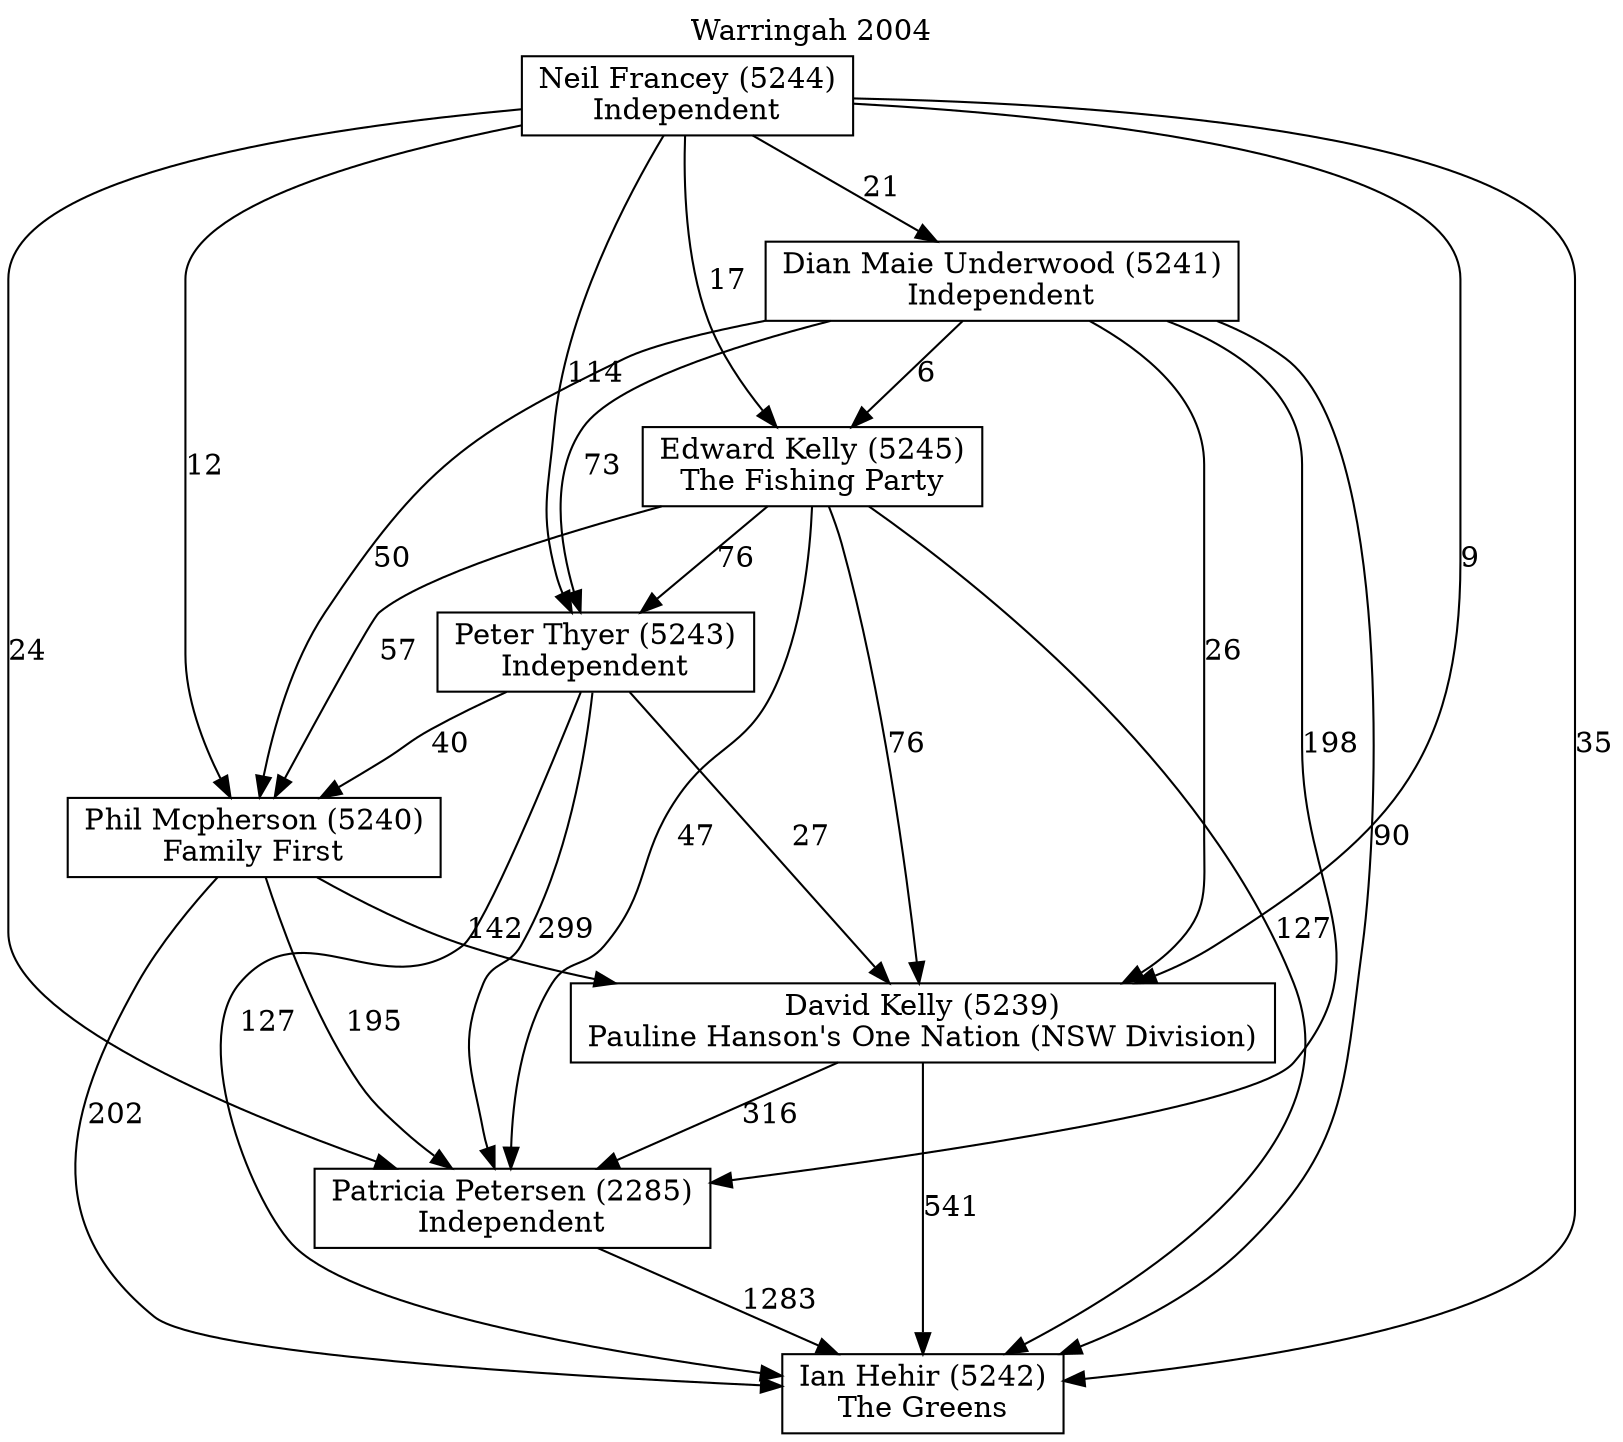 // House preference flow
digraph "Ian Hehir (5242)_Warringah_2004" {
	graph [label="Warringah 2004" labelloc=t mclimit=10]
	node [shape=box]
	"Ian Hehir (5242)" [label="Ian Hehir (5242)
The Greens"]
	"Patricia Petersen (2285)" [label="Patricia Petersen (2285)
Independent"]
	"David Kelly (5239)" [label="David Kelly (5239)
Pauline Hanson's One Nation (NSW Division)"]
	"Phil Mcpherson (5240)" [label="Phil Mcpherson (5240)
Family First"]
	"Peter Thyer (5243)" [label="Peter Thyer (5243)
Independent"]
	"Edward Kelly (5245)" [label="Edward Kelly (5245)
The Fishing Party"]
	"Dian Maie Underwood (5241)" [label="Dian Maie Underwood (5241)
Independent"]
	"Neil Francey (5244)" [label="Neil Francey (5244)
Independent"]
	"Ian Hehir (5242)" [label="Ian Hehir (5242)
The Greens"]
	"David Kelly (5239)" [label="David Kelly (5239)
Pauline Hanson's One Nation (NSW Division)"]
	"Phil Mcpherson (5240)" [label="Phil Mcpherson (5240)
Family First"]
	"Peter Thyer (5243)" [label="Peter Thyer (5243)
Independent"]
	"Edward Kelly (5245)" [label="Edward Kelly (5245)
The Fishing Party"]
	"Dian Maie Underwood (5241)" [label="Dian Maie Underwood (5241)
Independent"]
	"Neil Francey (5244)" [label="Neil Francey (5244)
Independent"]
	"Ian Hehir (5242)" [label="Ian Hehir (5242)
The Greens"]
	"Phil Mcpherson (5240)" [label="Phil Mcpherson (5240)
Family First"]
	"Peter Thyer (5243)" [label="Peter Thyer (5243)
Independent"]
	"Edward Kelly (5245)" [label="Edward Kelly (5245)
The Fishing Party"]
	"Dian Maie Underwood (5241)" [label="Dian Maie Underwood (5241)
Independent"]
	"Neil Francey (5244)" [label="Neil Francey (5244)
Independent"]
	"Ian Hehir (5242)" [label="Ian Hehir (5242)
The Greens"]
	"Peter Thyer (5243)" [label="Peter Thyer (5243)
Independent"]
	"Edward Kelly (5245)" [label="Edward Kelly (5245)
The Fishing Party"]
	"Dian Maie Underwood (5241)" [label="Dian Maie Underwood (5241)
Independent"]
	"Neil Francey (5244)" [label="Neil Francey (5244)
Independent"]
	"Ian Hehir (5242)" [label="Ian Hehir (5242)
The Greens"]
	"Edward Kelly (5245)" [label="Edward Kelly (5245)
The Fishing Party"]
	"Dian Maie Underwood (5241)" [label="Dian Maie Underwood (5241)
Independent"]
	"Neil Francey (5244)" [label="Neil Francey (5244)
Independent"]
	"Ian Hehir (5242)" [label="Ian Hehir (5242)
The Greens"]
	"Dian Maie Underwood (5241)" [label="Dian Maie Underwood (5241)
Independent"]
	"Neil Francey (5244)" [label="Neil Francey (5244)
Independent"]
	"Ian Hehir (5242)" [label="Ian Hehir (5242)
The Greens"]
	"Neil Francey (5244)" [label="Neil Francey (5244)
Independent"]
	"Neil Francey (5244)" [label="Neil Francey (5244)
Independent"]
	"Dian Maie Underwood (5241)" [label="Dian Maie Underwood (5241)
Independent"]
	"Neil Francey (5244)" [label="Neil Francey (5244)
Independent"]
	"Neil Francey (5244)" [label="Neil Francey (5244)
Independent"]
	"Edward Kelly (5245)" [label="Edward Kelly (5245)
The Fishing Party"]
	"Dian Maie Underwood (5241)" [label="Dian Maie Underwood (5241)
Independent"]
	"Neil Francey (5244)" [label="Neil Francey (5244)
Independent"]
	"Edward Kelly (5245)" [label="Edward Kelly (5245)
The Fishing Party"]
	"Neil Francey (5244)" [label="Neil Francey (5244)
Independent"]
	"Neil Francey (5244)" [label="Neil Francey (5244)
Independent"]
	"Dian Maie Underwood (5241)" [label="Dian Maie Underwood (5241)
Independent"]
	"Neil Francey (5244)" [label="Neil Francey (5244)
Independent"]
	"Neil Francey (5244)" [label="Neil Francey (5244)
Independent"]
	"Peter Thyer (5243)" [label="Peter Thyer (5243)
Independent"]
	"Edward Kelly (5245)" [label="Edward Kelly (5245)
The Fishing Party"]
	"Dian Maie Underwood (5241)" [label="Dian Maie Underwood (5241)
Independent"]
	"Neil Francey (5244)" [label="Neil Francey (5244)
Independent"]
	"Peter Thyer (5243)" [label="Peter Thyer (5243)
Independent"]
	"Dian Maie Underwood (5241)" [label="Dian Maie Underwood (5241)
Independent"]
	"Neil Francey (5244)" [label="Neil Francey (5244)
Independent"]
	"Peter Thyer (5243)" [label="Peter Thyer (5243)
Independent"]
	"Neil Francey (5244)" [label="Neil Francey (5244)
Independent"]
	"Neil Francey (5244)" [label="Neil Francey (5244)
Independent"]
	"Dian Maie Underwood (5241)" [label="Dian Maie Underwood (5241)
Independent"]
	"Neil Francey (5244)" [label="Neil Francey (5244)
Independent"]
	"Neil Francey (5244)" [label="Neil Francey (5244)
Independent"]
	"Edward Kelly (5245)" [label="Edward Kelly (5245)
The Fishing Party"]
	"Dian Maie Underwood (5241)" [label="Dian Maie Underwood (5241)
Independent"]
	"Neil Francey (5244)" [label="Neil Francey (5244)
Independent"]
	"Edward Kelly (5245)" [label="Edward Kelly (5245)
The Fishing Party"]
	"Neil Francey (5244)" [label="Neil Francey (5244)
Independent"]
	"Neil Francey (5244)" [label="Neil Francey (5244)
Independent"]
	"Dian Maie Underwood (5241)" [label="Dian Maie Underwood (5241)
Independent"]
	"Neil Francey (5244)" [label="Neil Francey (5244)
Independent"]
	"Neil Francey (5244)" [label="Neil Francey (5244)
Independent"]
	"Phil Mcpherson (5240)" [label="Phil Mcpherson (5240)
Family First"]
	"Peter Thyer (5243)" [label="Peter Thyer (5243)
Independent"]
	"Edward Kelly (5245)" [label="Edward Kelly (5245)
The Fishing Party"]
	"Dian Maie Underwood (5241)" [label="Dian Maie Underwood (5241)
Independent"]
	"Neil Francey (5244)" [label="Neil Francey (5244)
Independent"]
	"Phil Mcpherson (5240)" [label="Phil Mcpherson (5240)
Family First"]
	"Edward Kelly (5245)" [label="Edward Kelly (5245)
The Fishing Party"]
	"Dian Maie Underwood (5241)" [label="Dian Maie Underwood (5241)
Independent"]
	"Neil Francey (5244)" [label="Neil Francey (5244)
Independent"]
	"Phil Mcpherson (5240)" [label="Phil Mcpherson (5240)
Family First"]
	"Dian Maie Underwood (5241)" [label="Dian Maie Underwood (5241)
Independent"]
	"Neil Francey (5244)" [label="Neil Francey (5244)
Independent"]
	"Phil Mcpherson (5240)" [label="Phil Mcpherson (5240)
Family First"]
	"Neil Francey (5244)" [label="Neil Francey (5244)
Independent"]
	"Neil Francey (5244)" [label="Neil Francey (5244)
Independent"]
	"Dian Maie Underwood (5241)" [label="Dian Maie Underwood (5241)
Independent"]
	"Neil Francey (5244)" [label="Neil Francey (5244)
Independent"]
	"Neil Francey (5244)" [label="Neil Francey (5244)
Independent"]
	"Edward Kelly (5245)" [label="Edward Kelly (5245)
The Fishing Party"]
	"Dian Maie Underwood (5241)" [label="Dian Maie Underwood (5241)
Independent"]
	"Neil Francey (5244)" [label="Neil Francey (5244)
Independent"]
	"Edward Kelly (5245)" [label="Edward Kelly (5245)
The Fishing Party"]
	"Neil Francey (5244)" [label="Neil Francey (5244)
Independent"]
	"Neil Francey (5244)" [label="Neil Francey (5244)
Independent"]
	"Dian Maie Underwood (5241)" [label="Dian Maie Underwood (5241)
Independent"]
	"Neil Francey (5244)" [label="Neil Francey (5244)
Independent"]
	"Neil Francey (5244)" [label="Neil Francey (5244)
Independent"]
	"Peter Thyer (5243)" [label="Peter Thyer (5243)
Independent"]
	"Edward Kelly (5245)" [label="Edward Kelly (5245)
The Fishing Party"]
	"Dian Maie Underwood (5241)" [label="Dian Maie Underwood (5241)
Independent"]
	"Neil Francey (5244)" [label="Neil Francey (5244)
Independent"]
	"Peter Thyer (5243)" [label="Peter Thyer (5243)
Independent"]
	"Dian Maie Underwood (5241)" [label="Dian Maie Underwood (5241)
Independent"]
	"Neil Francey (5244)" [label="Neil Francey (5244)
Independent"]
	"Peter Thyer (5243)" [label="Peter Thyer (5243)
Independent"]
	"Neil Francey (5244)" [label="Neil Francey (5244)
Independent"]
	"Neil Francey (5244)" [label="Neil Francey (5244)
Independent"]
	"Dian Maie Underwood (5241)" [label="Dian Maie Underwood (5241)
Independent"]
	"Neil Francey (5244)" [label="Neil Francey (5244)
Independent"]
	"Neil Francey (5244)" [label="Neil Francey (5244)
Independent"]
	"Edward Kelly (5245)" [label="Edward Kelly (5245)
The Fishing Party"]
	"Dian Maie Underwood (5241)" [label="Dian Maie Underwood (5241)
Independent"]
	"Neil Francey (5244)" [label="Neil Francey (5244)
Independent"]
	"Edward Kelly (5245)" [label="Edward Kelly (5245)
The Fishing Party"]
	"Neil Francey (5244)" [label="Neil Francey (5244)
Independent"]
	"Neil Francey (5244)" [label="Neil Francey (5244)
Independent"]
	"Dian Maie Underwood (5241)" [label="Dian Maie Underwood (5241)
Independent"]
	"Neil Francey (5244)" [label="Neil Francey (5244)
Independent"]
	"Neil Francey (5244)" [label="Neil Francey (5244)
Independent"]
	"David Kelly (5239)" [label="David Kelly (5239)
Pauline Hanson's One Nation (NSW Division)"]
	"Phil Mcpherson (5240)" [label="Phil Mcpherson (5240)
Family First"]
	"Peter Thyer (5243)" [label="Peter Thyer (5243)
Independent"]
	"Edward Kelly (5245)" [label="Edward Kelly (5245)
The Fishing Party"]
	"Dian Maie Underwood (5241)" [label="Dian Maie Underwood (5241)
Independent"]
	"Neil Francey (5244)" [label="Neil Francey (5244)
Independent"]
	"David Kelly (5239)" [label="David Kelly (5239)
Pauline Hanson's One Nation (NSW Division)"]
	"Peter Thyer (5243)" [label="Peter Thyer (5243)
Independent"]
	"Edward Kelly (5245)" [label="Edward Kelly (5245)
The Fishing Party"]
	"Dian Maie Underwood (5241)" [label="Dian Maie Underwood (5241)
Independent"]
	"Neil Francey (5244)" [label="Neil Francey (5244)
Independent"]
	"David Kelly (5239)" [label="David Kelly (5239)
Pauline Hanson's One Nation (NSW Division)"]
	"Edward Kelly (5245)" [label="Edward Kelly (5245)
The Fishing Party"]
	"Dian Maie Underwood (5241)" [label="Dian Maie Underwood (5241)
Independent"]
	"Neil Francey (5244)" [label="Neil Francey (5244)
Independent"]
	"David Kelly (5239)" [label="David Kelly (5239)
Pauline Hanson's One Nation (NSW Division)"]
	"Dian Maie Underwood (5241)" [label="Dian Maie Underwood (5241)
Independent"]
	"Neil Francey (5244)" [label="Neil Francey (5244)
Independent"]
	"David Kelly (5239)" [label="David Kelly (5239)
Pauline Hanson's One Nation (NSW Division)"]
	"Neil Francey (5244)" [label="Neil Francey (5244)
Independent"]
	"Neil Francey (5244)" [label="Neil Francey (5244)
Independent"]
	"Dian Maie Underwood (5241)" [label="Dian Maie Underwood (5241)
Independent"]
	"Neil Francey (5244)" [label="Neil Francey (5244)
Independent"]
	"Neil Francey (5244)" [label="Neil Francey (5244)
Independent"]
	"Edward Kelly (5245)" [label="Edward Kelly (5245)
The Fishing Party"]
	"Dian Maie Underwood (5241)" [label="Dian Maie Underwood (5241)
Independent"]
	"Neil Francey (5244)" [label="Neil Francey (5244)
Independent"]
	"Edward Kelly (5245)" [label="Edward Kelly (5245)
The Fishing Party"]
	"Neil Francey (5244)" [label="Neil Francey (5244)
Independent"]
	"Neil Francey (5244)" [label="Neil Francey (5244)
Independent"]
	"Dian Maie Underwood (5241)" [label="Dian Maie Underwood (5241)
Independent"]
	"Neil Francey (5244)" [label="Neil Francey (5244)
Independent"]
	"Neil Francey (5244)" [label="Neil Francey (5244)
Independent"]
	"Peter Thyer (5243)" [label="Peter Thyer (5243)
Independent"]
	"Edward Kelly (5245)" [label="Edward Kelly (5245)
The Fishing Party"]
	"Dian Maie Underwood (5241)" [label="Dian Maie Underwood (5241)
Independent"]
	"Neil Francey (5244)" [label="Neil Francey (5244)
Independent"]
	"Peter Thyer (5243)" [label="Peter Thyer (5243)
Independent"]
	"Dian Maie Underwood (5241)" [label="Dian Maie Underwood (5241)
Independent"]
	"Neil Francey (5244)" [label="Neil Francey (5244)
Independent"]
	"Peter Thyer (5243)" [label="Peter Thyer (5243)
Independent"]
	"Neil Francey (5244)" [label="Neil Francey (5244)
Independent"]
	"Neil Francey (5244)" [label="Neil Francey (5244)
Independent"]
	"Dian Maie Underwood (5241)" [label="Dian Maie Underwood (5241)
Independent"]
	"Neil Francey (5244)" [label="Neil Francey (5244)
Independent"]
	"Neil Francey (5244)" [label="Neil Francey (5244)
Independent"]
	"Edward Kelly (5245)" [label="Edward Kelly (5245)
The Fishing Party"]
	"Dian Maie Underwood (5241)" [label="Dian Maie Underwood (5241)
Independent"]
	"Neil Francey (5244)" [label="Neil Francey (5244)
Independent"]
	"Edward Kelly (5245)" [label="Edward Kelly (5245)
The Fishing Party"]
	"Neil Francey (5244)" [label="Neil Francey (5244)
Independent"]
	"Neil Francey (5244)" [label="Neil Francey (5244)
Independent"]
	"Dian Maie Underwood (5241)" [label="Dian Maie Underwood (5241)
Independent"]
	"Neil Francey (5244)" [label="Neil Francey (5244)
Independent"]
	"Neil Francey (5244)" [label="Neil Francey (5244)
Independent"]
	"Phil Mcpherson (5240)" [label="Phil Mcpherson (5240)
Family First"]
	"Peter Thyer (5243)" [label="Peter Thyer (5243)
Independent"]
	"Edward Kelly (5245)" [label="Edward Kelly (5245)
The Fishing Party"]
	"Dian Maie Underwood (5241)" [label="Dian Maie Underwood (5241)
Independent"]
	"Neil Francey (5244)" [label="Neil Francey (5244)
Independent"]
	"Phil Mcpherson (5240)" [label="Phil Mcpherson (5240)
Family First"]
	"Edward Kelly (5245)" [label="Edward Kelly (5245)
The Fishing Party"]
	"Dian Maie Underwood (5241)" [label="Dian Maie Underwood (5241)
Independent"]
	"Neil Francey (5244)" [label="Neil Francey (5244)
Independent"]
	"Phil Mcpherson (5240)" [label="Phil Mcpherson (5240)
Family First"]
	"Dian Maie Underwood (5241)" [label="Dian Maie Underwood (5241)
Independent"]
	"Neil Francey (5244)" [label="Neil Francey (5244)
Independent"]
	"Phil Mcpherson (5240)" [label="Phil Mcpherson (5240)
Family First"]
	"Neil Francey (5244)" [label="Neil Francey (5244)
Independent"]
	"Neil Francey (5244)" [label="Neil Francey (5244)
Independent"]
	"Dian Maie Underwood (5241)" [label="Dian Maie Underwood (5241)
Independent"]
	"Neil Francey (5244)" [label="Neil Francey (5244)
Independent"]
	"Neil Francey (5244)" [label="Neil Francey (5244)
Independent"]
	"Edward Kelly (5245)" [label="Edward Kelly (5245)
The Fishing Party"]
	"Dian Maie Underwood (5241)" [label="Dian Maie Underwood (5241)
Independent"]
	"Neil Francey (5244)" [label="Neil Francey (5244)
Independent"]
	"Edward Kelly (5245)" [label="Edward Kelly (5245)
The Fishing Party"]
	"Neil Francey (5244)" [label="Neil Francey (5244)
Independent"]
	"Neil Francey (5244)" [label="Neil Francey (5244)
Independent"]
	"Dian Maie Underwood (5241)" [label="Dian Maie Underwood (5241)
Independent"]
	"Neil Francey (5244)" [label="Neil Francey (5244)
Independent"]
	"Neil Francey (5244)" [label="Neil Francey (5244)
Independent"]
	"Peter Thyer (5243)" [label="Peter Thyer (5243)
Independent"]
	"Edward Kelly (5245)" [label="Edward Kelly (5245)
The Fishing Party"]
	"Dian Maie Underwood (5241)" [label="Dian Maie Underwood (5241)
Independent"]
	"Neil Francey (5244)" [label="Neil Francey (5244)
Independent"]
	"Peter Thyer (5243)" [label="Peter Thyer (5243)
Independent"]
	"Dian Maie Underwood (5241)" [label="Dian Maie Underwood (5241)
Independent"]
	"Neil Francey (5244)" [label="Neil Francey (5244)
Independent"]
	"Peter Thyer (5243)" [label="Peter Thyer (5243)
Independent"]
	"Neil Francey (5244)" [label="Neil Francey (5244)
Independent"]
	"Neil Francey (5244)" [label="Neil Francey (5244)
Independent"]
	"Dian Maie Underwood (5241)" [label="Dian Maie Underwood (5241)
Independent"]
	"Neil Francey (5244)" [label="Neil Francey (5244)
Independent"]
	"Neil Francey (5244)" [label="Neil Francey (5244)
Independent"]
	"Edward Kelly (5245)" [label="Edward Kelly (5245)
The Fishing Party"]
	"Dian Maie Underwood (5241)" [label="Dian Maie Underwood (5241)
Independent"]
	"Neil Francey (5244)" [label="Neil Francey (5244)
Independent"]
	"Edward Kelly (5245)" [label="Edward Kelly (5245)
The Fishing Party"]
	"Neil Francey (5244)" [label="Neil Francey (5244)
Independent"]
	"Neil Francey (5244)" [label="Neil Francey (5244)
Independent"]
	"Dian Maie Underwood (5241)" [label="Dian Maie Underwood (5241)
Independent"]
	"Neil Francey (5244)" [label="Neil Francey (5244)
Independent"]
	"Neil Francey (5244)" [label="Neil Francey (5244)
Independent"]
	"Patricia Petersen (2285)" [label="Patricia Petersen (2285)
Independent"]
	"David Kelly (5239)" [label="David Kelly (5239)
Pauline Hanson's One Nation (NSW Division)"]
	"Phil Mcpherson (5240)" [label="Phil Mcpherson (5240)
Family First"]
	"Peter Thyer (5243)" [label="Peter Thyer (5243)
Independent"]
	"Edward Kelly (5245)" [label="Edward Kelly (5245)
The Fishing Party"]
	"Dian Maie Underwood (5241)" [label="Dian Maie Underwood (5241)
Independent"]
	"Neil Francey (5244)" [label="Neil Francey (5244)
Independent"]
	"Patricia Petersen (2285)" [label="Patricia Petersen (2285)
Independent"]
	"Phil Mcpherson (5240)" [label="Phil Mcpherson (5240)
Family First"]
	"Peter Thyer (5243)" [label="Peter Thyer (5243)
Independent"]
	"Edward Kelly (5245)" [label="Edward Kelly (5245)
The Fishing Party"]
	"Dian Maie Underwood (5241)" [label="Dian Maie Underwood (5241)
Independent"]
	"Neil Francey (5244)" [label="Neil Francey (5244)
Independent"]
	"Patricia Petersen (2285)" [label="Patricia Petersen (2285)
Independent"]
	"Peter Thyer (5243)" [label="Peter Thyer (5243)
Independent"]
	"Edward Kelly (5245)" [label="Edward Kelly (5245)
The Fishing Party"]
	"Dian Maie Underwood (5241)" [label="Dian Maie Underwood (5241)
Independent"]
	"Neil Francey (5244)" [label="Neil Francey (5244)
Independent"]
	"Patricia Petersen (2285)" [label="Patricia Petersen (2285)
Independent"]
	"Edward Kelly (5245)" [label="Edward Kelly (5245)
The Fishing Party"]
	"Dian Maie Underwood (5241)" [label="Dian Maie Underwood (5241)
Independent"]
	"Neil Francey (5244)" [label="Neil Francey (5244)
Independent"]
	"Patricia Petersen (2285)" [label="Patricia Petersen (2285)
Independent"]
	"Dian Maie Underwood (5241)" [label="Dian Maie Underwood (5241)
Independent"]
	"Neil Francey (5244)" [label="Neil Francey (5244)
Independent"]
	"Patricia Petersen (2285)" [label="Patricia Petersen (2285)
Independent"]
	"Neil Francey (5244)" [label="Neil Francey (5244)
Independent"]
	"Neil Francey (5244)" [label="Neil Francey (5244)
Independent"]
	"Dian Maie Underwood (5241)" [label="Dian Maie Underwood (5241)
Independent"]
	"Neil Francey (5244)" [label="Neil Francey (5244)
Independent"]
	"Neil Francey (5244)" [label="Neil Francey (5244)
Independent"]
	"Edward Kelly (5245)" [label="Edward Kelly (5245)
The Fishing Party"]
	"Dian Maie Underwood (5241)" [label="Dian Maie Underwood (5241)
Independent"]
	"Neil Francey (5244)" [label="Neil Francey (5244)
Independent"]
	"Edward Kelly (5245)" [label="Edward Kelly (5245)
The Fishing Party"]
	"Neil Francey (5244)" [label="Neil Francey (5244)
Independent"]
	"Neil Francey (5244)" [label="Neil Francey (5244)
Independent"]
	"Dian Maie Underwood (5241)" [label="Dian Maie Underwood (5241)
Independent"]
	"Neil Francey (5244)" [label="Neil Francey (5244)
Independent"]
	"Neil Francey (5244)" [label="Neil Francey (5244)
Independent"]
	"Peter Thyer (5243)" [label="Peter Thyer (5243)
Independent"]
	"Edward Kelly (5245)" [label="Edward Kelly (5245)
The Fishing Party"]
	"Dian Maie Underwood (5241)" [label="Dian Maie Underwood (5241)
Independent"]
	"Neil Francey (5244)" [label="Neil Francey (5244)
Independent"]
	"Peter Thyer (5243)" [label="Peter Thyer (5243)
Independent"]
	"Dian Maie Underwood (5241)" [label="Dian Maie Underwood (5241)
Independent"]
	"Neil Francey (5244)" [label="Neil Francey (5244)
Independent"]
	"Peter Thyer (5243)" [label="Peter Thyer (5243)
Independent"]
	"Neil Francey (5244)" [label="Neil Francey (5244)
Independent"]
	"Neil Francey (5244)" [label="Neil Francey (5244)
Independent"]
	"Dian Maie Underwood (5241)" [label="Dian Maie Underwood (5241)
Independent"]
	"Neil Francey (5244)" [label="Neil Francey (5244)
Independent"]
	"Neil Francey (5244)" [label="Neil Francey (5244)
Independent"]
	"Edward Kelly (5245)" [label="Edward Kelly (5245)
The Fishing Party"]
	"Dian Maie Underwood (5241)" [label="Dian Maie Underwood (5241)
Independent"]
	"Neil Francey (5244)" [label="Neil Francey (5244)
Independent"]
	"Edward Kelly (5245)" [label="Edward Kelly (5245)
The Fishing Party"]
	"Neil Francey (5244)" [label="Neil Francey (5244)
Independent"]
	"Neil Francey (5244)" [label="Neil Francey (5244)
Independent"]
	"Dian Maie Underwood (5241)" [label="Dian Maie Underwood (5241)
Independent"]
	"Neil Francey (5244)" [label="Neil Francey (5244)
Independent"]
	"Neil Francey (5244)" [label="Neil Francey (5244)
Independent"]
	"Phil Mcpherson (5240)" [label="Phil Mcpherson (5240)
Family First"]
	"Peter Thyer (5243)" [label="Peter Thyer (5243)
Independent"]
	"Edward Kelly (5245)" [label="Edward Kelly (5245)
The Fishing Party"]
	"Dian Maie Underwood (5241)" [label="Dian Maie Underwood (5241)
Independent"]
	"Neil Francey (5244)" [label="Neil Francey (5244)
Independent"]
	"Phil Mcpherson (5240)" [label="Phil Mcpherson (5240)
Family First"]
	"Edward Kelly (5245)" [label="Edward Kelly (5245)
The Fishing Party"]
	"Dian Maie Underwood (5241)" [label="Dian Maie Underwood (5241)
Independent"]
	"Neil Francey (5244)" [label="Neil Francey (5244)
Independent"]
	"Phil Mcpherson (5240)" [label="Phil Mcpherson (5240)
Family First"]
	"Dian Maie Underwood (5241)" [label="Dian Maie Underwood (5241)
Independent"]
	"Neil Francey (5244)" [label="Neil Francey (5244)
Independent"]
	"Phil Mcpherson (5240)" [label="Phil Mcpherson (5240)
Family First"]
	"Neil Francey (5244)" [label="Neil Francey (5244)
Independent"]
	"Neil Francey (5244)" [label="Neil Francey (5244)
Independent"]
	"Dian Maie Underwood (5241)" [label="Dian Maie Underwood (5241)
Independent"]
	"Neil Francey (5244)" [label="Neil Francey (5244)
Independent"]
	"Neil Francey (5244)" [label="Neil Francey (5244)
Independent"]
	"Edward Kelly (5245)" [label="Edward Kelly (5245)
The Fishing Party"]
	"Dian Maie Underwood (5241)" [label="Dian Maie Underwood (5241)
Independent"]
	"Neil Francey (5244)" [label="Neil Francey (5244)
Independent"]
	"Edward Kelly (5245)" [label="Edward Kelly (5245)
The Fishing Party"]
	"Neil Francey (5244)" [label="Neil Francey (5244)
Independent"]
	"Neil Francey (5244)" [label="Neil Francey (5244)
Independent"]
	"Dian Maie Underwood (5241)" [label="Dian Maie Underwood (5241)
Independent"]
	"Neil Francey (5244)" [label="Neil Francey (5244)
Independent"]
	"Neil Francey (5244)" [label="Neil Francey (5244)
Independent"]
	"Peter Thyer (5243)" [label="Peter Thyer (5243)
Independent"]
	"Edward Kelly (5245)" [label="Edward Kelly (5245)
The Fishing Party"]
	"Dian Maie Underwood (5241)" [label="Dian Maie Underwood (5241)
Independent"]
	"Neil Francey (5244)" [label="Neil Francey (5244)
Independent"]
	"Peter Thyer (5243)" [label="Peter Thyer (5243)
Independent"]
	"Dian Maie Underwood (5241)" [label="Dian Maie Underwood (5241)
Independent"]
	"Neil Francey (5244)" [label="Neil Francey (5244)
Independent"]
	"Peter Thyer (5243)" [label="Peter Thyer (5243)
Independent"]
	"Neil Francey (5244)" [label="Neil Francey (5244)
Independent"]
	"Neil Francey (5244)" [label="Neil Francey (5244)
Independent"]
	"Dian Maie Underwood (5241)" [label="Dian Maie Underwood (5241)
Independent"]
	"Neil Francey (5244)" [label="Neil Francey (5244)
Independent"]
	"Neil Francey (5244)" [label="Neil Francey (5244)
Independent"]
	"Edward Kelly (5245)" [label="Edward Kelly (5245)
The Fishing Party"]
	"Dian Maie Underwood (5241)" [label="Dian Maie Underwood (5241)
Independent"]
	"Neil Francey (5244)" [label="Neil Francey (5244)
Independent"]
	"Edward Kelly (5245)" [label="Edward Kelly (5245)
The Fishing Party"]
	"Neil Francey (5244)" [label="Neil Francey (5244)
Independent"]
	"Neil Francey (5244)" [label="Neil Francey (5244)
Independent"]
	"Dian Maie Underwood (5241)" [label="Dian Maie Underwood (5241)
Independent"]
	"Neil Francey (5244)" [label="Neil Francey (5244)
Independent"]
	"Neil Francey (5244)" [label="Neil Francey (5244)
Independent"]
	"David Kelly (5239)" [label="David Kelly (5239)
Pauline Hanson's One Nation (NSW Division)"]
	"Phil Mcpherson (5240)" [label="Phil Mcpherson (5240)
Family First"]
	"Peter Thyer (5243)" [label="Peter Thyer (5243)
Independent"]
	"Edward Kelly (5245)" [label="Edward Kelly (5245)
The Fishing Party"]
	"Dian Maie Underwood (5241)" [label="Dian Maie Underwood (5241)
Independent"]
	"Neil Francey (5244)" [label="Neil Francey (5244)
Independent"]
	"David Kelly (5239)" [label="David Kelly (5239)
Pauline Hanson's One Nation (NSW Division)"]
	"Peter Thyer (5243)" [label="Peter Thyer (5243)
Independent"]
	"Edward Kelly (5245)" [label="Edward Kelly (5245)
The Fishing Party"]
	"Dian Maie Underwood (5241)" [label="Dian Maie Underwood (5241)
Independent"]
	"Neil Francey (5244)" [label="Neil Francey (5244)
Independent"]
	"David Kelly (5239)" [label="David Kelly (5239)
Pauline Hanson's One Nation (NSW Division)"]
	"Edward Kelly (5245)" [label="Edward Kelly (5245)
The Fishing Party"]
	"Dian Maie Underwood (5241)" [label="Dian Maie Underwood (5241)
Independent"]
	"Neil Francey (5244)" [label="Neil Francey (5244)
Independent"]
	"David Kelly (5239)" [label="David Kelly (5239)
Pauline Hanson's One Nation (NSW Division)"]
	"Dian Maie Underwood (5241)" [label="Dian Maie Underwood (5241)
Independent"]
	"Neil Francey (5244)" [label="Neil Francey (5244)
Independent"]
	"David Kelly (5239)" [label="David Kelly (5239)
Pauline Hanson's One Nation (NSW Division)"]
	"Neil Francey (5244)" [label="Neil Francey (5244)
Independent"]
	"Neil Francey (5244)" [label="Neil Francey (5244)
Independent"]
	"Dian Maie Underwood (5241)" [label="Dian Maie Underwood (5241)
Independent"]
	"Neil Francey (5244)" [label="Neil Francey (5244)
Independent"]
	"Neil Francey (5244)" [label="Neil Francey (5244)
Independent"]
	"Edward Kelly (5245)" [label="Edward Kelly (5245)
The Fishing Party"]
	"Dian Maie Underwood (5241)" [label="Dian Maie Underwood (5241)
Independent"]
	"Neil Francey (5244)" [label="Neil Francey (5244)
Independent"]
	"Edward Kelly (5245)" [label="Edward Kelly (5245)
The Fishing Party"]
	"Neil Francey (5244)" [label="Neil Francey (5244)
Independent"]
	"Neil Francey (5244)" [label="Neil Francey (5244)
Independent"]
	"Dian Maie Underwood (5241)" [label="Dian Maie Underwood (5241)
Independent"]
	"Neil Francey (5244)" [label="Neil Francey (5244)
Independent"]
	"Neil Francey (5244)" [label="Neil Francey (5244)
Independent"]
	"Peter Thyer (5243)" [label="Peter Thyer (5243)
Independent"]
	"Edward Kelly (5245)" [label="Edward Kelly (5245)
The Fishing Party"]
	"Dian Maie Underwood (5241)" [label="Dian Maie Underwood (5241)
Independent"]
	"Neil Francey (5244)" [label="Neil Francey (5244)
Independent"]
	"Peter Thyer (5243)" [label="Peter Thyer (5243)
Independent"]
	"Dian Maie Underwood (5241)" [label="Dian Maie Underwood (5241)
Independent"]
	"Neil Francey (5244)" [label="Neil Francey (5244)
Independent"]
	"Peter Thyer (5243)" [label="Peter Thyer (5243)
Independent"]
	"Neil Francey (5244)" [label="Neil Francey (5244)
Independent"]
	"Neil Francey (5244)" [label="Neil Francey (5244)
Independent"]
	"Dian Maie Underwood (5241)" [label="Dian Maie Underwood (5241)
Independent"]
	"Neil Francey (5244)" [label="Neil Francey (5244)
Independent"]
	"Neil Francey (5244)" [label="Neil Francey (5244)
Independent"]
	"Edward Kelly (5245)" [label="Edward Kelly (5245)
The Fishing Party"]
	"Dian Maie Underwood (5241)" [label="Dian Maie Underwood (5241)
Independent"]
	"Neil Francey (5244)" [label="Neil Francey (5244)
Independent"]
	"Edward Kelly (5245)" [label="Edward Kelly (5245)
The Fishing Party"]
	"Neil Francey (5244)" [label="Neil Francey (5244)
Independent"]
	"Neil Francey (5244)" [label="Neil Francey (5244)
Independent"]
	"Dian Maie Underwood (5241)" [label="Dian Maie Underwood (5241)
Independent"]
	"Neil Francey (5244)" [label="Neil Francey (5244)
Independent"]
	"Neil Francey (5244)" [label="Neil Francey (5244)
Independent"]
	"Phil Mcpherson (5240)" [label="Phil Mcpherson (5240)
Family First"]
	"Peter Thyer (5243)" [label="Peter Thyer (5243)
Independent"]
	"Edward Kelly (5245)" [label="Edward Kelly (5245)
The Fishing Party"]
	"Dian Maie Underwood (5241)" [label="Dian Maie Underwood (5241)
Independent"]
	"Neil Francey (5244)" [label="Neil Francey (5244)
Independent"]
	"Phil Mcpherson (5240)" [label="Phil Mcpherson (5240)
Family First"]
	"Edward Kelly (5245)" [label="Edward Kelly (5245)
The Fishing Party"]
	"Dian Maie Underwood (5241)" [label="Dian Maie Underwood (5241)
Independent"]
	"Neil Francey (5244)" [label="Neil Francey (5244)
Independent"]
	"Phil Mcpherson (5240)" [label="Phil Mcpherson (5240)
Family First"]
	"Dian Maie Underwood (5241)" [label="Dian Maie Underwood (5241)
Independent"]
	"Neil Francey (5244)" [label="Neil Francey (5244)
Independent"]
	"Phil Mcpherson (5240)" [label="Phil Mcpherson (5240)
Family First"]
	"Neil Francey (5244)" [label="Neil Francey (5244)
Independent"]
	"Neil Francey (5244)" [label="Neil Francey (5244)
Independent"]
	"Dian Maie Underwood (5241)" [label="Dian Maie Underwood (5241)
Independent"]
	"Neil Francey (5244)" [label="Neil Francey (5244)
Independent"]
	"Neil Francey (5244)" [label="Neil Francey (5244)
Independent"]
	"Edward Kelly (5245)" [label="Edward Kelly (5245)
The Fishing Party"]
	"Dian Maie Underwood (5241)" [label="Dian Maie Underwood (5241)
Independent"]
	"Neil Francey (5244)" [label="Neil Francey (5244)
Independent"]
	"Edward Kelly (5245)" [label="Edward Kelly (5245)
The Fishing Party"]
	"Neil Francey (5244)" [label="Neil Francey (5244)
Independent"]
	"Neil Francey (5244)" [label="Neil Francey (5244)
Independent"]
	"Dian Maie Underwood (5241)" [label="Dian Maie Underwood (5241)
Independent"]
	"Neil Francey (5244)" [label="Neil Francey (5244)
Independent"]
	"Neil Francey (5244)" [label="Neil Francey (5244)
Independent"]
	"Peter Thyer (5243)" [label="Peter Thyer (5243)
Independent"]
	"Edward Kelly (5245)" [label="Edward Kelly (5245)
The Fishing Party"]
	"Dian Maie Underwood (5241)" [label="Dian Maie Underwood (5241)
Independent"]
	"Neil Francey (5244)" [label="Neil Francey (5244)
Independent"]
	"Peter Thyer (5243)" [label="Peter Thyer (5243)
Independent"]
	"Dian Maie Underwood (5241)" [label="Dian Maie Underwood (5241)
Independent"]
	"Neil Francey (5244)" [label="Neil Francey (5244)
Independent"]
	"Peter Thyer (5243)" [label="Peter Thyer (5243)
Independent"]
	"Neil Francey (5244)" [label="Neil Francey (5244)
Independent"]
	"Neil Francey (5244)" [label="Neil Francey (5244)
Independent"]
	"Dian Maie Underwood (5241)" [label="Dian Maie Underwood (5241)
Independent"]
	"Neil Francey (5244)" [label="Neil Francey (5244)
Independent"]
	"Neil Francey (5244)" [label="Neil Francey (5244)
Independent"]
	"Edward Kelly (5245)" [label="Edward Kelly (5245)
The Fishing Party"]
	"Dian Maie Underwood (5241)" [label="Dian Maie Underwood (5241)
Independent"]
	"Neil Francey (5244)" [label="Neil Francey (5244)
Independent"]
	"Edward Kelly (5245)" [label="Edward Kelly (5245)
The Fishing Party"]
	"Neil Francey (5244)" [label="Neil Francey (5244)
Independent"]
	"Neil Francey (5244)" [label="Neil Francey (5244)
Independent"]
	"Dian Maie Underwood (5241)" [label="Dian Maie Underwood (5241)
Independent"]
	"Neil Francey (5244)" [label="Neil Francey (5244)
Independent"]
	"Neil Francey (5244)" [label="Neil Francey (5244)
Independent"]
	"Patricia Petersen (2285)" -> "Ian Hehir (5242)" [label=1283]
	"David Kelly (5239)" -> "Patricia Petersen (2285)" [label=316]
	"Phil Mcpherson (5240)" -> "David Kelly (5239)" [label=142]
	"Peter Thyer (5243)" -> "Phil Mcpherson (5240)" [label=40]
	"Edward Kelly (5245)" -> "Peter Thyer (5243)" [label=76]
	"Dian Maie Underwood (5241)" -> "Edward Kelly (5245)" [label=6]
	"Neil Francey (5244)" -> "Dian Maie Underwood (5241)" [label=21]
	"David Kelly (5239)" -> "Ian Hehir (5242)" [label=541]
	"Phil Mcpherson (5240)" -> "Ian Hehir (5242)" [label=202]
	"Peter Thyer (5243)" -> "Ian Hehir (5242)" [label=127]
	"Edward Kelly (5245)" -> "Ian Hehir (5242)" [label=127]
	"Dian Maie Underwood (5241)" -> "Ian Hehir (5242)" [label=90]
	"Neil Francey (5244)" -> "Ian Hehir (5242)" [label=35]
	"Neil Francey (5244)" -> "Edward Kelly (5245)" [label=17]
	"Dian Maie Underwood (5241)" -> "Peter Thyer (5243)" [label=73]
	"Neil Francey (5244)" -> "Peter Thyer (5243)" [label=114]
	"Edward Kelly (5245)" -> "Phil Mcpherson (5240)" [label=57]
	"Dian Maie Underwood (5241)" -> "Phil Mcpherson (5240)" [label=50]
	"Neil Francey (5244)" -> "Phil Mcpherson (5240)" [label=12]
	"Peter Thyer (5243)" -> "David Kelly (5239)" [label=27]
	"Edward Kelly (5245)" -> "David Kelly (5239)" [label=76]
	"Dian Maie Underwood (5241)" -> "David Kelly (5239)" [label=26]
	"Neil Francey (5244)" -> "David Kelly (5239)" [label=9]
	"Phil Mcpherson (5240)" -> "Patricia Petersen (2285)" [label=195]
	"Peter Thyer (5243)" -> "Patricia Petersen (2285)" [label=299]
	"Edward Kelly (5245)" -> "Patricia Petersen (2285)" [label=47]
	"Dian Maie Underwood (5241)" -> "Patricia Petersen (2285)" [label=198]
	"Neil Francey (5244)" -> "Patricia Petersen (2285)" [label=24]
}
